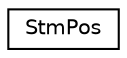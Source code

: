 digraph "Graphical Class Hierarchy"
{
  edge [fontname="Helvetica",fontsize="10",labelfontname="Helvetica",labelfontsize="10"];
  node [fontname="Helvetica",fontsize="10",shape=record];
  rankdir="LR";
  Node0 [label="StmPos",height=0.2,width=0.4,color="black", fillcolor="white", style="filled",URL="$struct_stm_pos.html",tooltip="Struct for pitch and roll of MC orientation. "];
}
